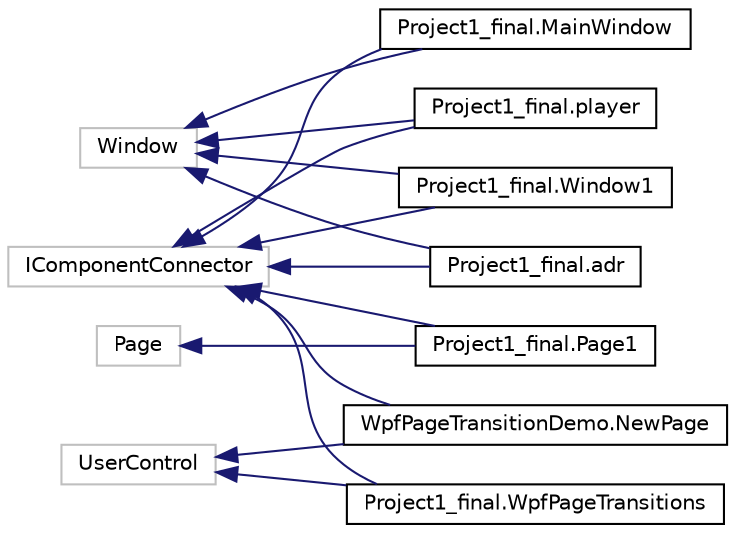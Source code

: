 digraph "Graphical Class Hierarchy"
{
  edge [fontname="Helvetica",fontsize="10",labelfontname="Helvetica",labelfontsize="10"];
  node [fontname="Helvetica",fontsize="10",shape=record];
  rankdir="LR";
  Node1 [label="IComponentConnector",height=0.2,width=0.4,color="grey75", fillcolor="white", style="filled"];
  Node1 -> Node2 [dir="back",color="midnightblue",fontsize="10",style="solid",fontname="Helvetica"];
  Node2 [label="Project1_final.adr",height=0.2,width=0.4,color="black", fillcolor="white", style="filled",URL="$class_project1__final_1_1adr.html",tooltip="adr "];
  Node1 -> Node3 [dir="back",color="midnightblue",fontsize="10",style="solid",fontname="Helvetica"];
  Node3 [label="Project1_final.MainWindow",height=0.2,width=0.4,color="black", fillcolor="white", style="filled",URL="$class_project1__final_1_1_main_window.html",tooltip="Interaction logic for MainWindow.xaml "];
  Node1 -> Node4 [dir="back",color="midnightblue",fontsize="10",style="solid",fontname="Helvetica"];
  Node4 [label="Project1_final.Page1",height=0.2,width=0.4,color="black", fillcolor="white", style="filled",URL="$class_project1__final_1_1_page1.html",tooltip="Page1 "];
  Node1 -> Node5 [dir="back",color="midnightblue",fontsize="10",style="solid",fontname="Helvetica"];
  Node5 [label="Project1_final.player",height=0.2,width=0.4,color="black", fillcolor="white", style="filled",URL="$class_project1__final_1_1player.html",tooltip="player "];
  Node1 -> Node6 [dir="back",color="midnightblue",fontsize="10",style="solid",fontname="Helvetica"];
  Node6 [label="Project1_final.Window1",height=0.2,width=0.4,color="black", fillcolor="white", style="filled",URL="$class_project1__final_1_1_window1.html",tooltip="Window1 "];
  Node1 -> Node7 [dir="back",color="midnightblue",fontsize="10",style="solid",fontname="Helvetica"];
  Node7 [label="Project1_final.WpfPageTransitions",height=0.2,width=0.4,color="black", fillcolor="white", style="filled",URL="$class_project1__final_1_1_wpf_page_transitions.html",tooltip="WpfPageTransitions "];
  Node1 -> Node8 [dir="back",color="midnightblue",fontsize="10",style="solid",fontname="Helvetica"];
  Node8 [label="WpfPageTransitionDemo.NewPage",height=0.2,width=0.4,color="black", fillcolor="white", style="filled",URL="$class_wpf_page_transition_demo_1_1_new_page.html",tooltip="NewPage "];
  Node9 [label="Page",height=0.2,width=0.4,color="grey75", fillcolor="white", style="filled"];
  Node9 -> Node4 [dir="back",color="midnightblue",fontsize="10",style="solid",fontname="Helvetica"];
  Node10 [label="UserControl",height=0.2,width=0.4,color="grey75", fillcolor="white", style="filled"];
  Node10 -> Node7 [dir="back",color="midnightblue",fontsize="10",style="solid",fontname="Helvetica"];
  Node10 -> Node8 [dir="back",color="midnightblue",fontsize="10",style="solid",fontname="Helvetica"];
  Node11 [label="Window",height=0.2,width=0.4,color="grey75", fillcolor="white", style="filled"];
  Node11 -> Node2 [dir="back",color="midnightblue",fontsize="10",style="solid",fontname="Helvetica"];
  Node11 -> Node3 [dir="back",color="midnightblue",fontsize="10",style="solid",fontname="Helvetica"];
  Node11 -> Node5 [dir="back",color="midnightblue",fontsize="10",style="solid",fontname="Helvetica"];
  Node11 -> Node6 [dir="back",color="midnightblue",fontsize="10",style="solid",fontname="Helvetica"];
}
